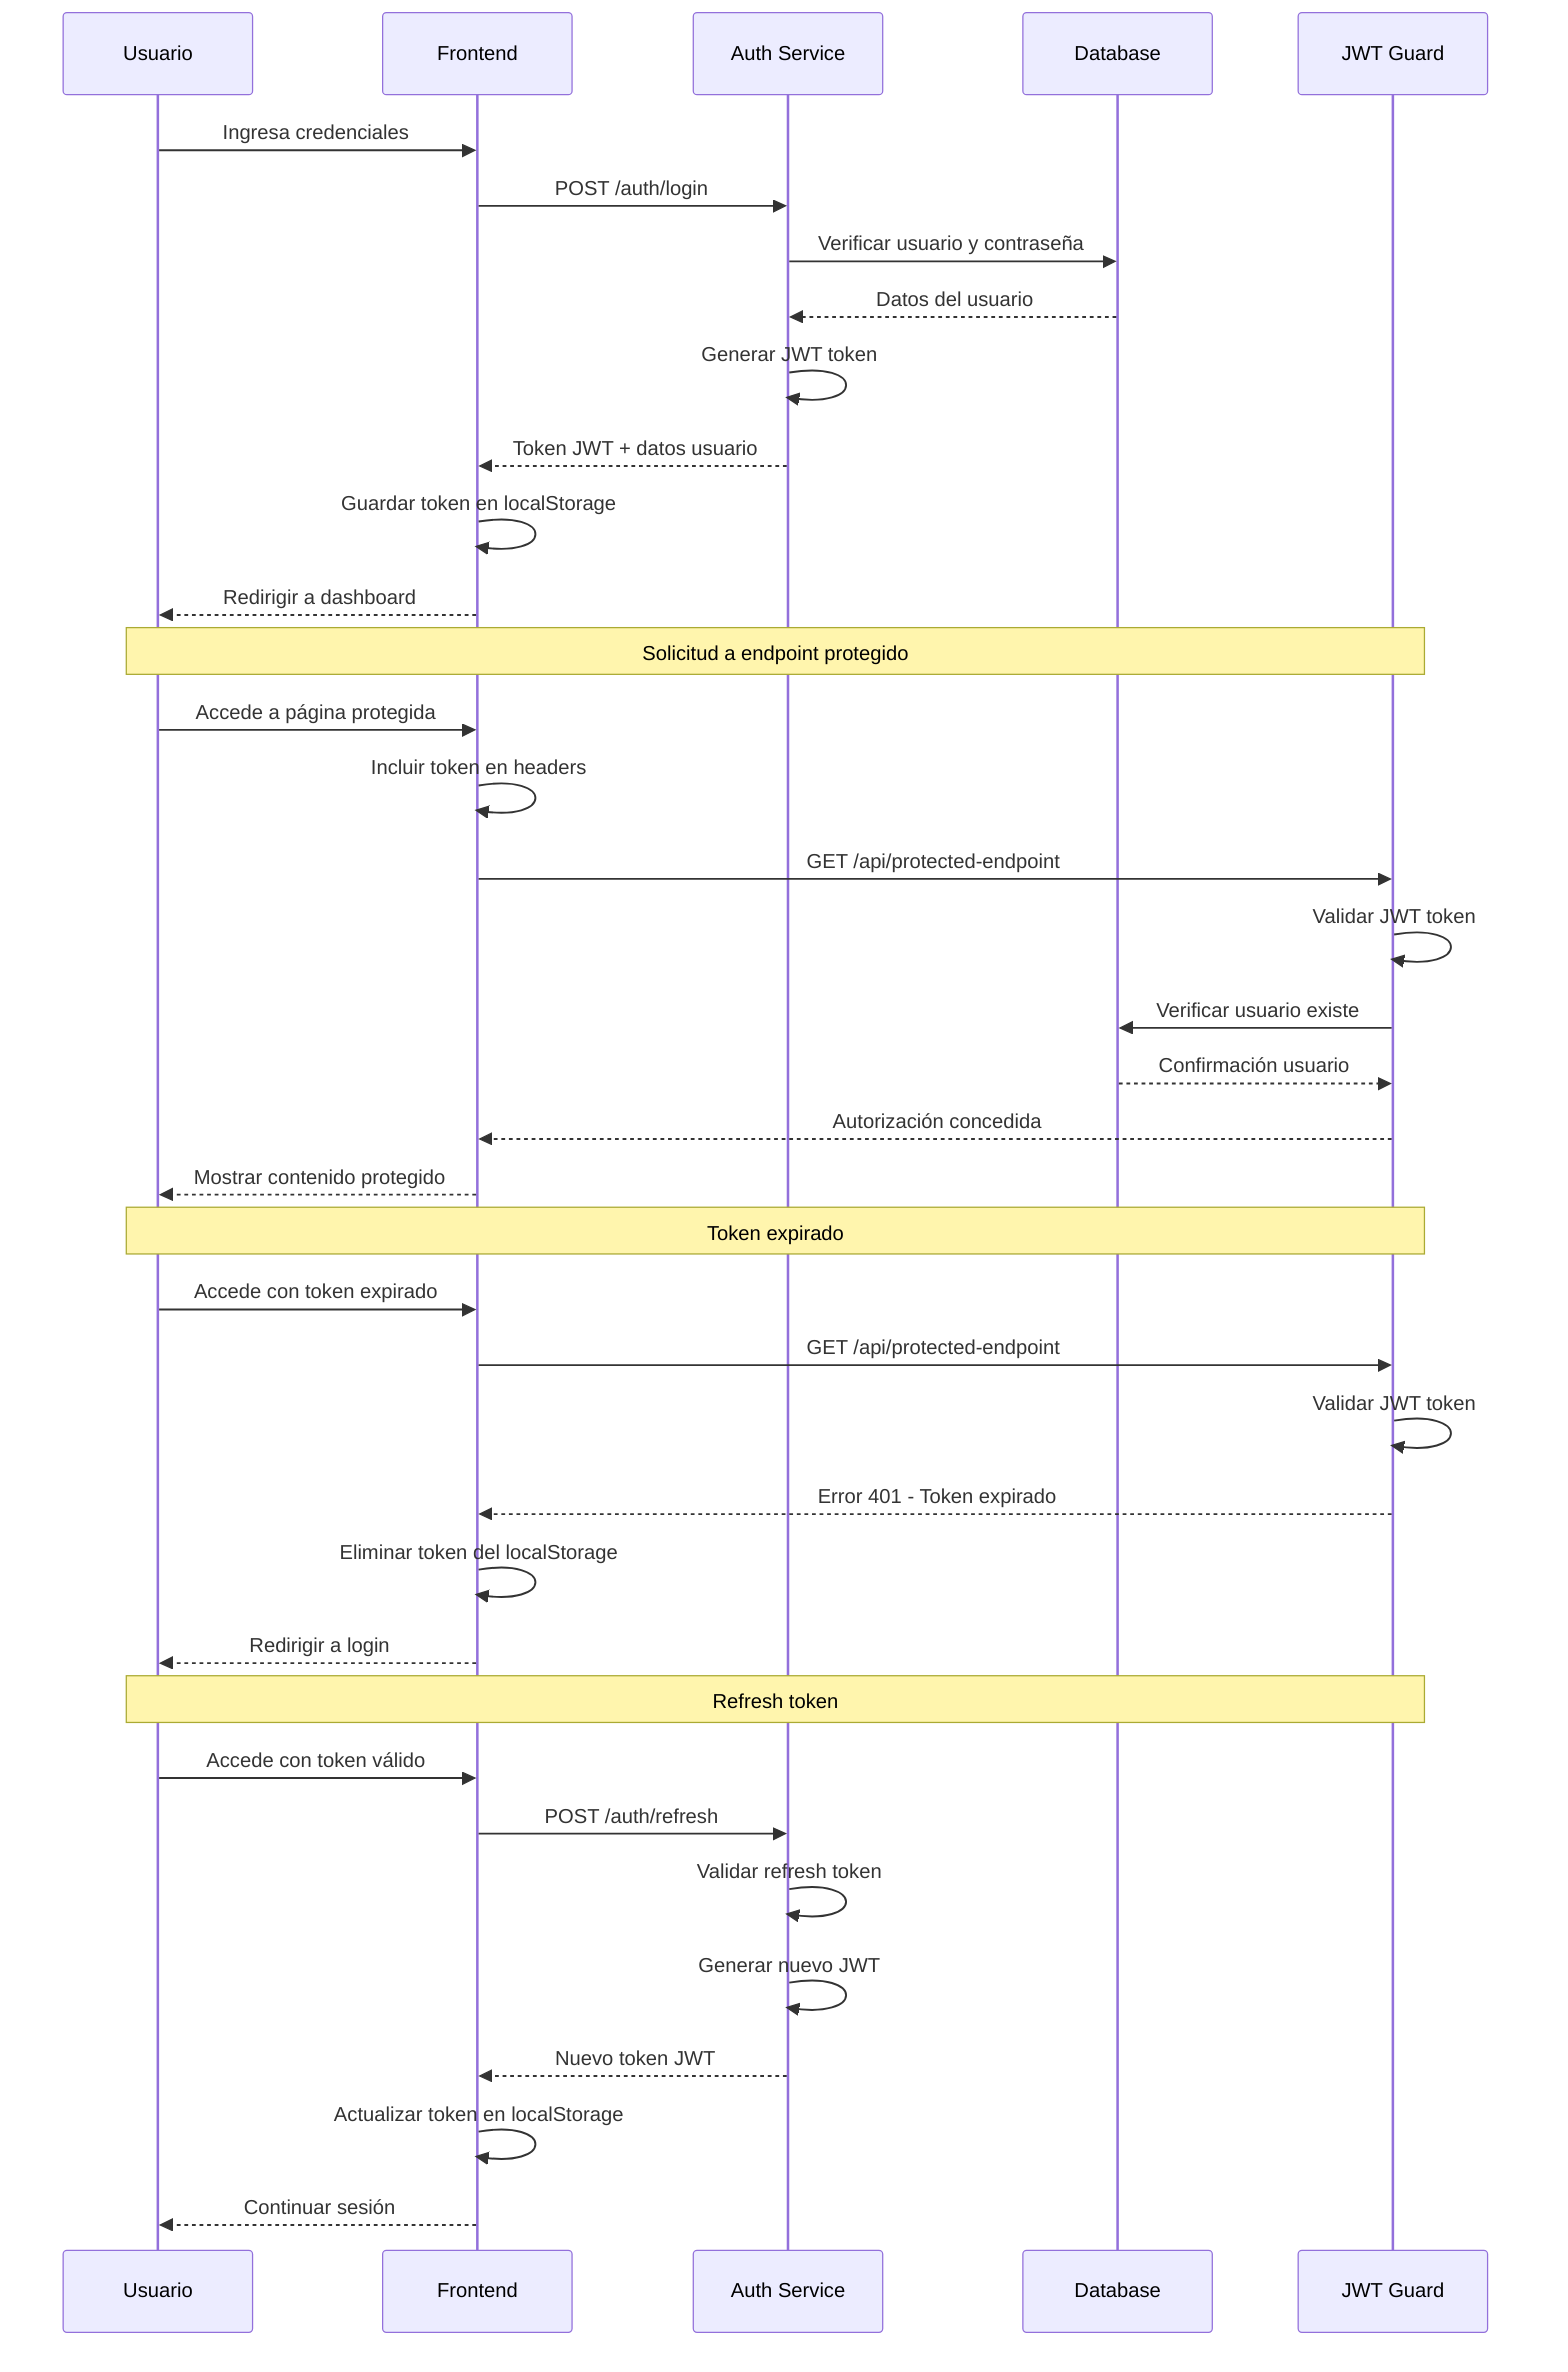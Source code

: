 sequenceDiagram
    participant U as Usuario
    participant F as Frontend
    participant A as Auth Service
    participant DB as Database
    participant G as JWT Guard

    U->>F: Ingresa credenciales
    F->>A: POST /auth/login
    A->>DB: Verificar usuario y contraseña
    DB-->>A: Datos del usuario
    A->>A: Generar JWT token
    A-->>F: Token JWT + datos usuario
    F->>F: Guardar token en localStorage
    F-->>U: Redirigir a dashboard

    Note over U,G: Solicitud a endpoint protegido
    U->>F: Accede a página protegida
    F->>F: Incluir token en headers
    F->>G: GET /api/protected-endpoint
    G->>G: Validar JWT token
    G->>DB: Verificar usuario existe
    DB-->>G: Confirmación usuario
    G-->>F: Autorización concedida
    F-->>U: Mostrar contenido protegido

    Note over U,G: Token expirado
    U->>F: Accede con token expirado
    F->>G: GET /api/protected-endpoint
    G->>G: Validar JWT token
    G-->>F: Error 401 - Token expirado
    F->>F: Eliminar token del localStorage
    F-->>U: Redirigir a login

    Note over U,G: Refresh token
    U->>F: Accede con token válido
    F->>A: POST /auth/refresh
    A->>A: Validar refresh token
    A->>A: Generar nuevo JWT
    A-->>F: Nuevo token JWT
    F->>F: Actualizar token en localStorage
    F-->>U: Continuar sesión